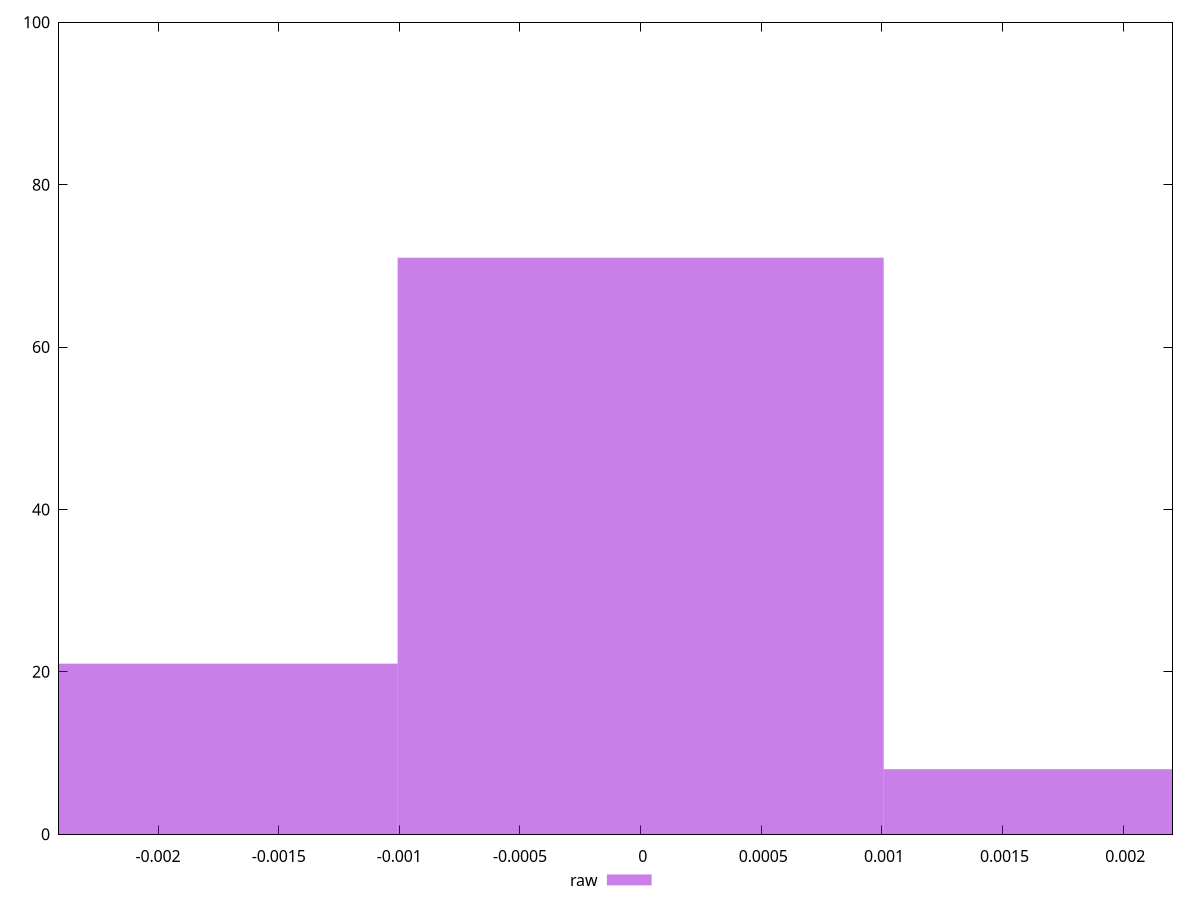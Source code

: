reset

$raw <<EOF
0.002014328255561252 8
0 71
-0.002014328255561252 21
EOF

set key outside below
set boxwidth 0.002014328255561252
set xrange [-0.0024103861397446425:0.0022040467973359094]
set yrange [0:100]
set trange [0:100]
set style fill transparent solid 0.5 noborder
set terminal svg size 640, 490 enhanced background rgb 'white'
set output "reports/report_00030_2021-02-24T20-42-31.540Z/meta/pScore-difference/samples/music/raw/histogram.svg"

plot $raw title "raw" with boxes

reset
